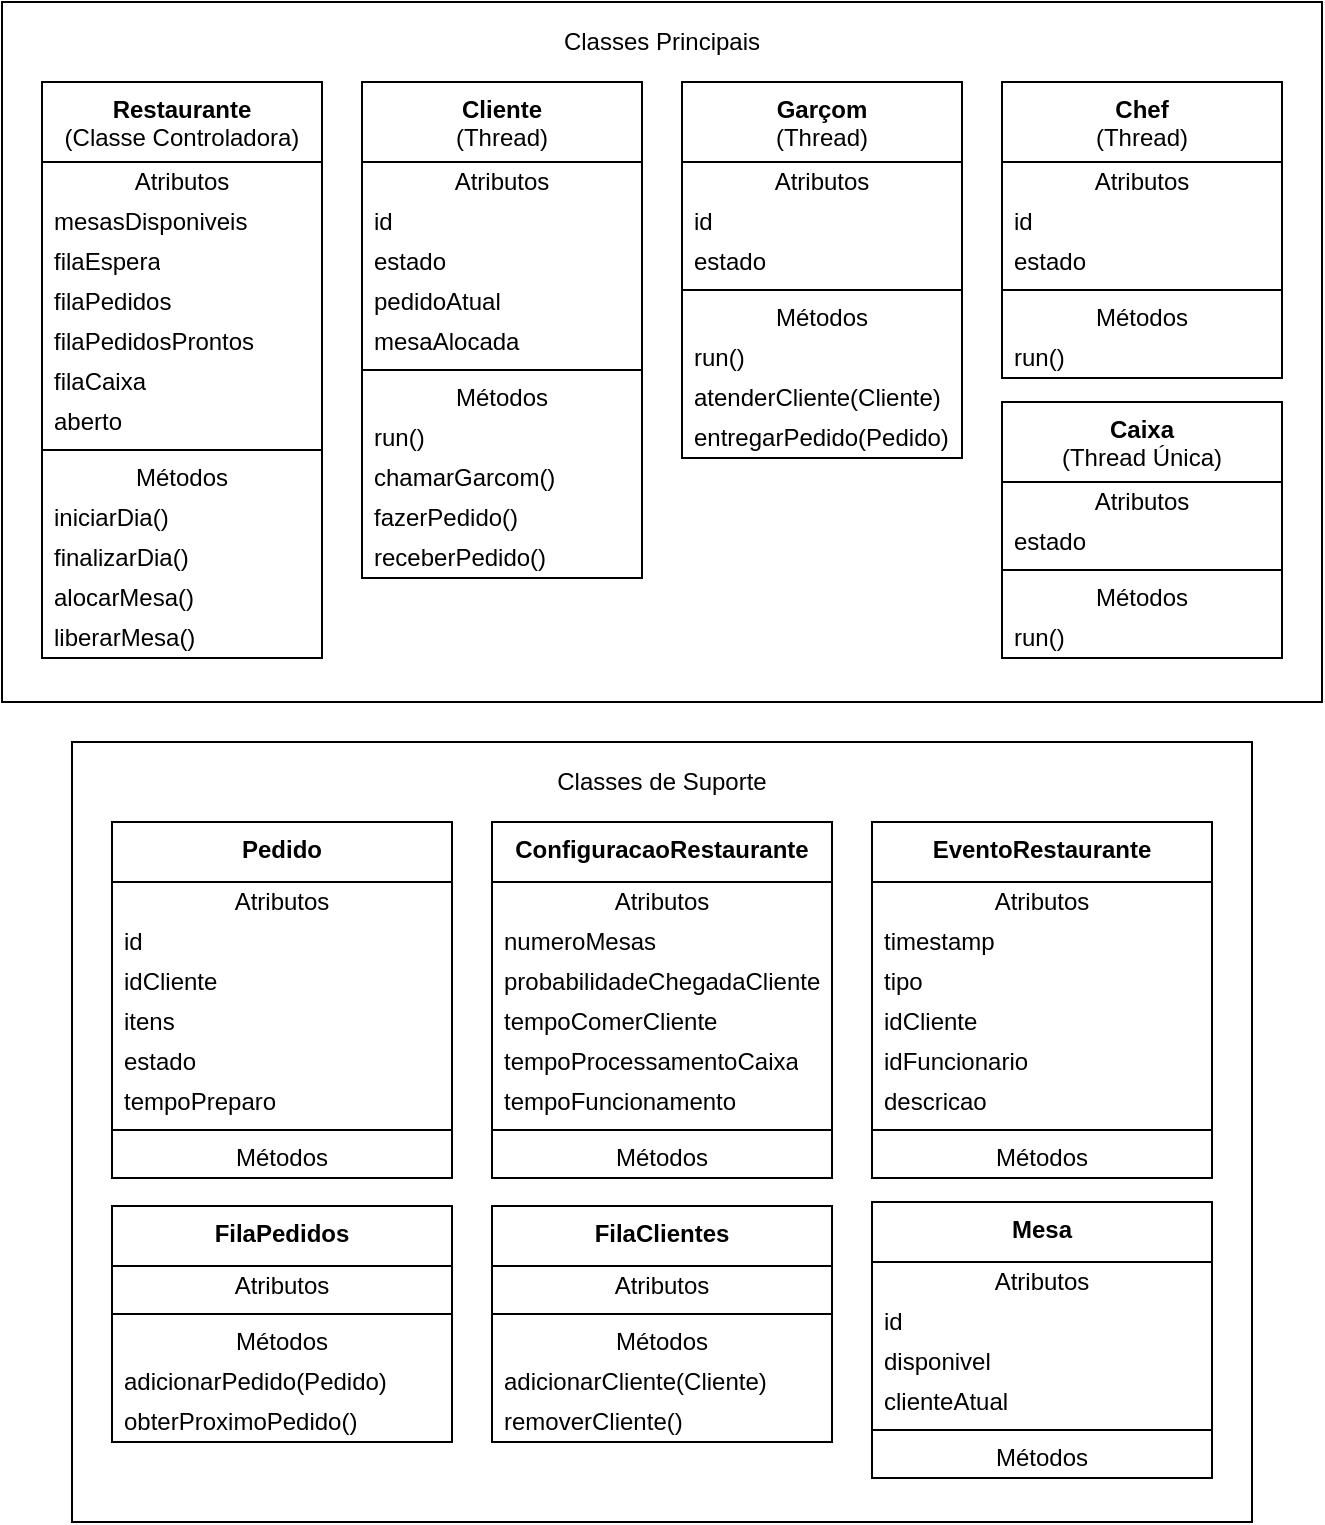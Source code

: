 <mxfile>
    <diagram id="iq6wSfX1vZ1Lp_2pqSdi" name="Classes">
        <mxGraphModel dx="2605" dy="1187" grid="1" gridSize="10" guides="1" tooltips="1" connect="1" arrows="1" fold="1" page="1" pageScale="1" pageWidth="1100" pageHeight="850" math="0" shadow="0">
            <root>
                <mxCell id="0"/>
                <mxCell id="1" parent="0"/>
                <mxCell id="157" value="Classes de Suporte" style="rounded=0;whiteSpace=wrap;html=1;fillColor=none;movable=1;resizable=1;rotatable=1;deletable=1;editable=1;locked=0;connectable=1;verticalAlign=top;spacing=8;" parent="1" vertex="1">
                    <mxGeometry x="75" y="410" width="590" height="390" as="geometry"/>
                </mxCell>
                <mxCell id="81" value="Classes Principais" style="rounded=0;whiteSpace=wrap;html=1;fillColor=none;movable=1;resizable=1;rotatable=1;deletable=1;editable=1;locked=0;connectable=1;verticalAlign=top;spacing=8;" parent="1" vertex="1">
                    <mxGeometry x="40" y="40" width="660" height="350" as="geometry"/>
                </mxCell>
                <mxCell id="15" value="&lt;b&gt;Restaurante&lt;/b&gt;&lt;br&gt;(Classe Controladora)" style="swimlane;fontStyle=0;align=center;verticalAlign=top;childLayout=stackLayout;horizontal=1;startSize=40;horizontalStack=0;resizeParent=1;resizeParentMax=0;resizeLast=0;collapsible=0;marginBottom=0;html=1;whiteSpace=wrap;" parent="1" vertex="1">
                    <mxGeometry x="60" y="80" width="140" height="288" as="geometry"/>
                </mxCell>
                <mxCell id="23" style="text;html=1;strokeColor=none;fillColor=none;align=center;verticalAlign=middle;spacingLeft=4;spacingRight=4;overflow=hidden;rotatable=0;points=[[0,0.5],[1,0.5]];portConstraint=eastwest;whiteSpace=wrap;" parent="15" vertex="1">
                    <mxGeometry y="40" width="140" as="geometry"/>
                </mxCell>
                <mxCell id="16" value="Atributos" style="text;html=1;strokeColor=none;fillColor=none;align=center;verticalAlign=middle;spacingLeft=4;spacingRight=4;overflow=hidden;rotatable=0;points=[[0,0.5],[1,0.5]];portConstraint=eastwest;whiteSpace=wrap;" parent="15" vertex="1">
                    <mxGeometry y="40" width="140" height="20" as="geometry"/>
                </mxCell>
                <mxCell id="17" value="mesasDisponiveis" style="text;html=1;strokeColor=none;fillColor=none;align=left;verticalAlign=middle;spacingLeft=4;spacingRight=4;overflow=hidden;rotatable=0;points=[[0,0.5],[1,0.5]];portConstraint=eastwest;whiteSpace=wrap;" parent="15" vertex="1">
                    <mxGeometry y="60" width="140" height="20" as="geometry"/>
                </mxCell>
                <mxCell id="25" value="filaEspera" style="text;html=1;strokeColor=none;fillColor=none;align=left;verticalAlign=middle;spacingLeft=4;spacingRight=4;overflow=hidden;rotatable=0;points=[[0,0.5],[1,0.5]];portConstraint=eastwest;whiteSpace=wrap;" parent="15" vertex="1">
                    <mxGeometry y="80" width="140" height="20" as="geometry"/>
                </mxCell>
                <mxCell id="29" value="filaPedidos" style="text;html=1;strokeColor=none;fillColor=none;align=left;verticalAlign=middle;spacingLeft=4;spacingRight=4;overflow=hidden;rotatable=0;points=[[0,0.5],[1,0.5]];portConstraint=eastwest;whiteSpace=wrap;" parent="15" vertex="1">
                    <mxGeometry y="100" width="140" height="20" as="geometry"/>
                </mxCell>
                <mxCell id="28" value="filaPedidosProntos" style="text;html=1;strokeColor=none;fillColor=none;align=left;verticalAlign=middle;spacingLeft=4;spacingRight=4;overflow=hidden;rotatable=0;points=[[0,0.5],[1,0.5]];portConstraint=eastwest;whiteSpace=wrap;" parent="15" vertex="1">
                    <mxGeometry y="120" width="140" height="20" as="geometry"/>
                </mxCell>
                <mxCell id="27" value="filaCaixa" style="text;html=1;strokeColor=none;fillColor=none;align=left;verticalAlign=middle;spacingLeft=4;spacingRight=4;overflow=hidden;rotatable=0;points=[[0,0.5],[1,0.5]];portConstraint=eastwest;whiteSpace=wrap;" parent="15" vertex="1">
                    <mxGeometry y="140" width="140" height="20" as="geometry"/>
                </mxCell>
                <mxCell id="26" value="aberto" style="text;html=1;strokeColor=none;fillColor=none;align=left;verticalAlign=middle;spacingLeft=4;spacingRight=4;overflow=hidden;rotatable=0;points=[[0,0.5],[1,0.5]];portConstraint=eastwest;whiteSpace=wrap;" parent="15" vertex="1">
                    <mxGeometry y="160" width="140" height="20" as="geometry"/>
                </mxCell>
                <mxCell id="20" value="" style="line;strokeWidth=1;fillColor=none;align=left;verticalAlign=middle;spacingTop=-1;spacingLeft=3;spacingRight=3;rotatable=0;labelPosition=right;points=[];portConstraint=eastwest;" parent="15" vertex="1">
                    <mxGeometry y="180" width="140" height="8" as="geometry"/>
                </mxCell>
                <mxCell id="21" value="Métodos" style="text;html=1;strokeColor=none;fillColor=none;align=center;verticalAlign=middle;spacingLeft=4;spacingRight=4;overflow=hidden;rotatable=0;points=[[0,0.5],[1,0.5]];portConstraint=eastwest;whiteSpace=wrap;" parent="15" vertex="1">
                    <mxGeometry y="188" width="140" height="20" as="geometry"/>
                </mxCell>
                <mxCell id="22" value="iniciarDia()" style="text;html=1;strokeColor=none;fillColor=none;align=left;verticalAlign=middle;spacingLeft=4;spacingRight=4;overflow=hidden;rotatable=0;points=[[0,0.5],[1,0.5]];portConstraint=eastwest;whiteSpace=wrap;" parent="15" vertex="1">
                    <mxGeometry y="208" width="140" height="20" as="geometry"/>
                </mxCell>
                <mxCell id="24" value="finalizarDia()" style="text;html=1;strokeColor=none;fillColor=none;align=left;verticalAlign=middle;spacingLeft=4;spacingRight=4;overflow=hidden;rotatable=0;points=[[0,0.5],[1,0.5]];portConstraint=eastwest;whiteSpace=wrap;" parent="15" vertex="1">
                    <mxGeometry y="228" width="140" height="20" as="geometry"/>
                </mxCell>
                <mxCell id="31" value="alocarMesa()" style="text;html=1;strokeColor=none;fillColor=none;align=left;verticalAlign=middle;spacingLeft=4;spacingRight=4;overflow=hidden;rotatable=0;points=[[0,0.5],[1,0.5]];portConstraint=eastwest;whiteSpace=wrap;" parent="15" vertex="1">
                    <mxGeometry y="248" width="140" height="20" as="geometry"/>
                </mxCell>
                <mxCell id="30" value="liberarMesa()" style="text;html=1;strokeColor=none;fillColor=none;align=left;verticalAlign=middle;spacingLeft=4;spacingRight=4;overflow=hidden;rotatable=0;points=[[0,0.5],[1,0.5]];portConstraint=eastwest;whiteSpace=wrap;" parent="15" vertex="1">
                    <mxGeometry y="268" width="140" height="20" as="geometry"/>
                </mxCell>
                <mxCell id="32" value="&lt;b&gt;Cliente&lt;/b&gt;&lt;br&gt;(Thread)" style="swimlane;fontStyle=0;align=center;verticalAlign=top;childLayout=stackLayout;horizontal=1;startSize=40;horizontalStack=0;resizeParent=1;resizeParentMax=0;resizeLast=0;collapsible=0;marginBottom=0;html=1;whiteSpace=wrap;" parent="1" vertex="1">
                    <mxGeometry x="220" y="80" width="140" height="248" as="geometry"/>
                </mxCell>
                <mxCell id="33" style="text;html=1;strokeColor=none;fillColor=none;align=center;verticalAlign=middle;spacingLeft=4;spacingRight=4;overflow=hidden;rotatable=0;points=[[0,0.5],[1,0.5]];portConstraint=eastwest;whiteSpace=wrap;" parent="32" vertex="1">
                    <mxGeometry y="40" width="140" as="geometry"/>
                </mxCell>
                <mxCell id="34" value="Atributos" style="text;html=1;strokeColor=none;fillColor=none;align=center;verticalAlign=middle;spacingLeft=4;spacingRight=4;overflow=hidden;rotatable=0;points=[[0,0.5],[1,0.5]];portConstraint=eastwest;whiteSpace=wrap;" parent="32" vertex="1">
                    <mxGeometry y="40" width="140" height="20" as="geometry"/>
                </mxCell>
                <mxCell id="35" value="id" style="text;html=1;strokeColor=none;fillColor=none;align=left;verticalAlign=middle;spacingLeft=4;spacingRight=4;overflow=hidden;rotatable=0;points=[[0,0.5],[1,0.5]];portConstraint=eastwest;whiteSpace=wrap;" parent="32" vertex="1">
                    <mxGeometry y="60" width="140" height="20" as="geometry"/>
                </mxCell>
                <mxCell id="36" value="estado" style="text;html=1;strokeColor=none;fillColor=none;align=left;verticalAlign=middle;spacingLeft=4;spacingRight=4;overflow=hidden;rotatable=0;points=[[0,0.5],[1,0.5]];portConstraint=eastwest;whiteSpace=wrap;" parent="32" vertex="1">
                    <mxGeometry y="80" width="140" height="20" as="geometry"/>
                </mxCell>
                <mxCell id="37" value="pedidoAtual" style="text;html=1;strokeColor=none;fillColor=none;align=left;verticalAlign=middle;spacingLeft=4;spacingRight=4;overflow=hidden;rotatable=0;points=[[0,0.5],[1,0.5]];portConstraint=eastwest;whiteSpace=wrap;" parent="32" vertex="1">
                    <mxGeometry y="100" width="140" height="20" as="geometry"/>
                </mxCell>
                <mxCell id="38" value="mesaAlocada" style="text;html=1;strokeColor=none;fillColor=none;align=left;verticalAlign=middle;spacingLeft=4;spacingRight=4;overflow=hidden;rotatable=0;points=[[0,0.5],[1,0.5]];portConstraint=eastwest;whiteSpace=wrap;" parent="32" vertex="1">
                    <mxGeometry y="120" width="140" height="20" as="geometry"/>
                </mxCell>
                <mxCell id="41" value="" style="line;strokeWidth=1;fillColor=none;align=left;verticalAlign=middle;spacingTop=-1;spacingLeft=3;spacingRight=3;rotatable=0;labelPosition=right;points=[];portConstraint=eastwest;" parent="32" vertex="1">
                    <mxGeometry y="140" width="140" height="8" as="geometry"/>
                </mxCell>
                <mxCell id="42" value="Métodos" style="text;html=1;strokeColor=none;fillColor=none;align=center;verticalAlign=middle;spacingLeft=4;spacingRight=4;overflow=hidden;rotatable=0;points=[[0,0.5],[1,0.5]];portConstraint=eastwest;whiteSpace=wrap;" parent="32" vertex="1">
                    <mxGeometry y="148" width="140" height="20" as="geometry"/>
                </mxCell>
                <mxCell id="43" value="run()" style="text;html=1;strokeColor=none;fillColor=none;align=left;verticalAlign=middle;spacingLeft=4;spacingRight=4;overflow=hidden;rotatable=0;points=[[0,0.5],[1,0.5]];portConstraint=eastwest;whiteSpace=wrap;" parent="32" vertex="1">
                    <mxGeometry y="168" width="140" height="20" as="geometry"/>
                </mxCell>
                <mxCell id="44" value="chamarGarcom()" style="text;html=1;strokeColor=none;fillColor=none;align=left;verticalAlign=middle;spacingLeft=4;spacingRight=4;overflow=hidden;rotatable=0;points=[[0,0.5],[1,0.5]];portConstraint=eastwest;whiteSpace=wrap;" parent="32" vertex="1">
                    <mxGeometry y="188" width="140" height="20" as="geometry"/>
                </mxCell>
                <mxCell id="45" value="fazerPedido()" style="text;html=1;strokeColor=none;fillColor=none;align=left;verticalAlign=middle;spacingLeft=4;spacingRight=4;overflow=hidden;rotatable=0;points=[[0,0.5],[1,0.5]];portConstraint=eastwest;whiteSpace=wrap;" parent="32" vertex="1">
                    <mxGeometry y="208" width="140" height="20" as="geometry"/>
                </mxCell>
                <mxCell id="46" value="receberPedido()" style="text;html=1;strokeColor=none;fillColor=none;align=left;verticalAlign=middle;spacingLeft=4;spacingRight=4;overflow=hidden;rotatable=0;points=[[0,0.5],[1,0.5]];portConstraint=eastwest;whiteSpace=wrap;" parent="32" vertex="1">
                    <mxGeometry y="228" width="140" height="20" as="geometry"/>
                </mxCell>
                <mxCell id="48" value="&lt;b&gt;Garçom&lt;/b&gt;&lt;br&gt;(Thread)" style="swimlane;fontStyle=0;align=center;verticalAlign=top;childLayout=stackLayout;horizontal=1;startSize=40;horizontalStack=0;resizeParent=1;resizeParentMax=0;resizeLast=0;collapsible=0;marginBottom=0;html=1;whiteSpace=wrap;" parent="1" vertex="1">
                    <mxGeometry x="380" y="80" width="140" height="188" as="geometry"/>
                </mxCell>
                <mxCell id="49" style="text;html=1;strokeColor=none;fillColor=none;align=center;verticalAlign=middle;spacingLeft=4;spacingRight=4;overflow=hidden;rotatable=0;points=[[0,0.5],[1,0.5]];portConstraint=eastwest;whiteSpace=wrap;" parent="48" vertex="1">
                    <mxGeometry y="40" width="140" as="geometry"/>
                </mxCell>
                <mxCell id="50" value="Atributos" style="text;html=1;strokeColor=none;fillColor=none;align=center;verticalAlign=middle;spacingLeft=4;spacingRight=4;overflow=hidden;rotatable=0;points=[[0,0.5],[1,0.5]];portConstraint=eastwest;whiteSpace=wrap;" parent="48" vertex="1">
                    <mxGeometry y="40" width="140" height="20" as="geometry"/>
                </mxCell>
                <mxCell id="51" value="id" style="text;html=1;strokeColor=none;fillColor=none;align=left;verticalAlign=middle;spacingLeft=4;spacingRight=4;overflow=hidden;rotatable=0;points=[[0,0.5],[1,0.5]];portConstraint=eastwest;whiteSpace=wrap;" parent="48" vertex="1">
                    <mxGeometry y="60" width="140" height="20" as="geometry"/>
                </mxCell>
                <mxCell id="52" value="estado" style="text;html=1;strokeColor=none;fillColor=none;align=left;verticalAlign=middle;spacingLeft=4;spacingRight=4;overflow=hidden;rotatable=0;points=[[0,0.5],[1,0.5]];portConstraint=eastwest;whiteSpace=wrap;" parent="48" vertex="1">
                    <mxGeometry y="80" width="140" height="20" as="geometry"/>
                </mxCell>
                <mxCell id="55" value="" style="line;strokeWidth=1;fillColor=none;align=left;verticalAlign=middle;spacingTop=-1;spacingLeft=3;spacingRight=3;rotatable=0;labelPosition=right;points=[];portConstraint=eastwest;" parent="48" vertex="1">
                    <mxGeometry y="100" width="140" height="8" as="geometry"/>
                </mxCell>
                <mxCell id="56" value="Métodos" style="text;html=1;strokeColor=none;fillColor=none;align=center;verticalAlign=middle;spacingLeft=4;spacingRight=4;overflow=hidden;rotatable=0;points=[[0,0.5],[1,0.5]];portConstraint=eastwest;whiteSpace=wrap;" parent="48" vertex="1">
                    <mxGeometry y="108" width="140" height="20" as="geometry"/>
                </mxCell>
                <mxCell id="57" value="run()" style="text;html=1;strokeColor=none;fillColor=none;align=left;verticalAlign=middle;spacingLeft=4;spacingRight=4;overflow=hidden;rotatable=0;points=[[0,0.5],[1,0.5]];portConstraint=eastwest;whiteSpace=wrap;" parent="48" vertex="1">
                    <mxGeometry y="128" width="140" height="20" as="geometry"/>
                </mxCell>
                <mxCell id="58" value="atenderCliente(Cliente)" style="text;html=1;strokeColor=none;fillColor=none;align=left;verticalAlign=middle;spacingLeft=4;spacingRight=4;overflow=hidden;rotatable=0;points=[[0,0.5],[1,0.5]];portConstraint=eastwest;whiteSpace=wrap;" parent="48" vertex="1">
                    <mxGeometry y="148" width="140" height="20" as="geometry"/>
                </mxCell>
                <mxCell id="59" value="entregarPedido(Pedido)" style="text;html=1;strokeColor=none;fillColor=none;align=left;verticalAlign=middle;spacingLeft=4;spacingRight=4;overflow=hidden;rotatable=0;points=[[0,0.5],[1,0.5]];portConstraint=eastwest;whiteSpace=wrap;" parent="48" vertex="1">
                    <mxGeometry y="168" width="140" height="20" as="geometry"/>
                </mxCell>
                <mxCell id="61" value="&lt;b&gt;Chef&lt;/b&gt;&lt;br&gt;(Thread)" style="swimlane;fontStyle=0;align=center;verticalAlign=top;childLayout=stackLayout;horizontal=1;startSize=40;horizontalStack=0;resizeParent=1;resizeParentMax=0;resizeLast=0;collapsible=0;marginBottom=0;html=1;whiteSpace=wrap;" parent="1" vertex="1">
                    <mxGeometry x="540" y="80" width="140" height="148" as="geometry"/>
                </mxCell>
                <mxCell id="62" style="text;html=1;strokeColor=none;fillColor=none;align=center;verticalAlign=middle;spacingLeft=4;spacingRight=4;overflow=hidden;rotatable=0;points=[[0,0.5],[1,0.5]];portConstraint=eastwest;whiteSpace=wrap;" parent="61" vertex="1">
                    <mxGeometry y="40" width="140" as="geometry"/>
                </mxCell>
                <mxCell id="63" value="Atributos" style="text;html=1;strokeColor=none;fillColor=none;align=center;verticalAlign=middle;spacingLeft=4;spacingRight=4;overflow=hidden;rotatable=0;points=[[0,0.5],[1,0.5]];portConstraint=eastwest;whiteSpace=wrap;" parent="61" vertex="1">
                    <mxGeometry y="40" width="140" height="20" as="geometry"/>
                </mxCell>
                <mxCell id="64" value="id" style="text;html=1;strokeColor=none;fillColor=none;align=left;verticalAlign=middle;spacingLeft=4;spacingRight=4;overflow=hidden;rotatable=0;points=[[0,0.5],[1,0.5]];portConstraint=eastwest;whiteSpace=wrap;" parent="61" vertex="1">
                    <mxGeometry y="60" width="140" height="20" as="geometry"/>
                </mxCell>
                <mxCell id="65" value="estado" style="text;html=1;strokeColor=none;fillColor=none;align=left;verticalAlign=middle;spacingLeft=4;spacingRight=4;overflow=hidden;rotatable=0;points=[[0,0.5],[1,0.5]];portConstraint=eastwest;whiteSpace=wrap;" parent="61" vertex="1">
                    <mxGeometry y="80" width="140" height="20" as="geometry"/>
                </mxCell>
                <mxCell id="66" value="" style="line;strokeWidth=1;fillColor=none;align=left;verticalAlign=middle;spacingTop=-1;spacingLeft=3;spacingRight=3;rotatable=0;labelPosition=right;points=[];portConstraint=eastwest;" parent="61" vertex="1">
                    <mxGeometry y="100" width="140" height="8" as="geometry"/>
                </mxCell>
                <mxCell id="67" value="Métodos" style="text;html=1;strokeColor=none;fillColor=none;align=center;verticalAlign=middle;spacingLeft=4;spacingRight=4;overflow=hidden;rotatable=0;points=[[0,0.5],[1,0.5]];portConstraint=eastwest;whiteSpace=wrap;" parent="61" vertex="1">
                    <mxGeometry y="108" width="140" height="20" as="geometry"/>
                </mxCell>
                <mxCell id="68" value="run()" style="text;html=1;strokeColor=none;fillColor=none;align=left;verticalAlign=middle;spacingLeft=4;spacingRight=4;overflow=hidden;rotatable=0;points=[[0,0.5],[1,0.5]];portConstraint=eastwest;whiteSpace=wrap;" parent="61" vertex="1">
                    <mxGeometry y="128" width="140" height="20" as="geometry"/>
                </mxCell>
                <mxCell id="71" value="&lt;b&gt;Caixa&lt;/b&gt;&lt;br&gt;(Thread Única)" style="swimlane;fontStyle=0;align=center;verticalAlign=top;childLayout=stackLayout;horizontal=1;startSize=40;horizontalStack=0;resizeParent=1;resizeParentMax=0;resizeLast=0;collapsible=0;marginBottom=0;html=1;whiteSpace=wrap;" parent="1" vertex="1">
                    <mxGeometry x="540" y="240" width="140" height="128" as="geometry"/>
                </mxCell>
                <mxCell id="72" style="text;html=1;strokeColor=none;fillColor=none;align=center;verticalAlign=middle;spacingLeft=4;spacingRight=4;overflow=hidden;rotatable=0;points=[[0,0.5],[1,0.5]];portConstraint=eastwest;whiteSpace=wrap;" parent="71" vertex="1">
                    <mxGeometry y="40" width="140" as="geometry"/>
                </mxCell>
                <mxCell id="73" value="Atributos" style="text;html=1;strokeColor=none;fillColor=none;align=center;verticalAlign=middle;spacingLeft=4;spacingRight=4;overflow=hidden;rotatable=0;points=[[0,0.5],[1,0.5]];portConstraint=eastwest;whiteSpace=wrap;" parent="71" vertex="1">
                    <mxGeometry y="40" width="140" height="20" as="geometry"/>
                </mxCell>
                <mxCell id="75" value="estado" style="text;html=1;strokeColor=none;fillColor=none;align=left;verticalAlign=middle;spacingLeft=4;spacingRight=4;overflow=hidden;rotatable=0;points=[[0,0.5],[1,0.5]];portConstraint=eastwest;whiteSpace=wrap;" parent="71" vertex="1">
                    <mxGeometry y="60" width="140" height="20" as="geometry"/>
                </mxCell>
                <mxCell id="76" value="" style="line;strokeWidth=1;fillColor=none;align=left;verticalAlign=middle;spacingTop=-1;spacingLeft=3;spacingRight=3;rotatable=0;labelPosition=right;points=[];portConstraint=eastwest;" parent="71" vertex="1">
                    <mxGeometry y="80" width="140" height="8" as="geometry"/>
                </mxCell>
                <mxCell id="77" value="Métodos" style="text;html=1;strokeColor=none;fillColor=none;align=center;verticalAlign=middle;spacingLeft=4;spacingRight=4;overflow=hidden;rotatable=0;points=[[0,0.5],[1,0.5]];portConstraint=eastwest;whiteSpace=wrap;" parent="71" vertex="1">
                    <mxGeometry y="88" width="140" height="20" as="geometry"/>
                </mxCell>
                <mxCell id="78" value="run()" style="text;html=1;strokeColor=none;fillColor=none;align=left;verticalAlign=middle;spacingLeft=4;spacingRight=4;overflow=hidden;rotatable=0;points=[[0,0.5],[1,0.5]];portConstraint=eastwest;whiteSpace=wrap;" parent="71" vertex="1">
                    <mxGeometry y="108" width="140" height="20" as="geometry"/>
                </mxCell>
                <mxCell id="83" value="&lt;b&gt;Pedido&lt;/b&gt;" style="swimlane;fontStyle=0;align=center;verticalAlign=top;childLayout=stackLayout;horizontal=1;startSize=30;horizontalStack=0;resizeParent=1;resizeParentMax=0;resizeLast=0;collapsible=0;marginBottom=0;html=1;whiteSpace=wrap;" parent="1" vertex="1">
                    <mxGeometry x="95" y="450" width="170" height="178" as="geometry"/>
                </mxCell>
                <mxCell id="84" style="text;html=1;strokeColor=none;fillColor=none;align=center;verticalAlign=middle;spacingLeft=4;spacingRight=4;overflow=hidden;rotatable=0;points=[[0,0.5],[1,0.5]];portConstraint=eastwest;whiteSpace=wrap;" parent="83" vertex="1">
                    <mxGeometry y="30" width="170" as="geometry"/>
                </mxCell>
                <mxCell id="85" value="Atributos" style="text;html=1;strokeColor=none;fillColor=none;align=center;verticalAlign=middle;spacingLeft=4;spacingRight=4;overflow=hidden;rotatable=0;points=[[0,0.5],[1,0.5]];portConstraint=eastwest;whiteSpace=wrap;" parent="83" vertex="1">
                    <mxGeometry y="30" width="170" height="20" as="geometry"/>
                </mxCell>
                <mxCell id="86" value="id" style="text;html=1;strokeColor=none;fillColor=none;align=left;verticalAlign=middle;spacingLeft=4;spacingRight=4;overflow=hidden;rotatable=0;points=[[0,0.5],[1,0.5]];portConstraint=eastwest;whiteSpace=wrap;" parent="83" vertex="1">
                    <mxGeometry y="50" width="170" height="20" as="geometry"/>
                </mxCell>
                <mxCell id="94" value="idCliente" style="text;html=1;strokeColor=none;fillColor=none;align=left;verticalAlign=middle;spacingLeft=4;spacingRight=4;overflow=hidden;rotatable=0;points=[[0,0.5],[1,0.5]];portConstraint=eastwest;whiteSpace=wrap;" parent="83" vertex="1">
                    <mxGeometry y="70" width="170" height="20" as="geometry"/>
                </mxCell>
                <mxCell id="93" value="itens" style="text;html=1;strokeColor=none;fillColor=none;align=left;verticalAlign=middle;spacingLeft=4;spacingRight=4;overflow=hidden;rotatable=0;points=[[0,0.5],[1,0.5]];portConstraint=eastwest;whiteSpace=wrap;" parent="83" vertex="1">
                    <mxGeometry y="90" width="170" height="20" as="geometry"/>
                </mxCell>
                <mxCell id="92" value="estado" style="text;html=1;strokeColor=none;fillColor=none;align=left;verticalAlign=middle;spacingLeft=4;spacingRight=4;overflow=hidden;rotatable=0;points=[[0,0.5],[1,0.5]];portConstraint=eastwest;whiteSpace=wrap;" parent="83" vertex="1">
                    <mxGeometry y="110" width="170" height="20" as="geometry"/>
                </mxCell>
                <mxCell id="105" value="tempoPreparo" style="text;html=1;strokeColor=none;fillColor=none;align=left;verticalAlign=middle;spacingLeft=4;spacingRight=4;overflow=hidden;rotatable=0;points=[[0,0.5],[1,0.5]];portConstraint=eastwest;whiteSpace=wrap;" parent="83" vertex="1">
                    <mxGeometry y="130" width="170" height="20" as="geometry"/>
                </mxCell>
                <mxCell id="87" value="" style="line;strokeWidth=1;fillColor=none;align=left;verticalAlign=middle;spacingTop=-1;spacingLeft=3;spacingRight=3;rotatable=0;labelPosition=right;points=[];portConstraint=eastwest;" parent="83" vertex="1">
                    <mxGeometry y="150" width="170" height="8" as="geometry"/>
                </mxCell>
                <mxCell id="88" value="Métodos" style="text;html=1;strokeColor=none;fillColor=none;align=center;verticalAlign=middle;spacingLeft=4;spacingRight=4;overflow=hidden;rotatable=0;points=[[0,0.5],[1,0.5]];portConstraint=eastwest;whiteSpace=wrap;" parent="83" vertex="1">
                    <mxGeometry y="158" width="170" height="20" as="geometry"/>
                </mxCell>
                <mxCell id="95" value="&lt;b&gt;Mesa&lt;/b&gt;" style="swimlane;fontStyle=0;align=center;verticalAlign=top;childLayout=stackLayout;horizontal=1;startSize=30;horizontalStack=0;resizeParent=1;resizeParentMax=0;resizeLast=0;collapsible=0;marginBottom=0;html=1;whiteSpace=wrap;" parent="1" vertex="1">
                    <mxGeometry x="475" y="640" width="170" height="138" as="geometry"/>
                </mxCell>
                <mxCell id="96" style="text;html=1;strokeColor=none;fillColor=none;align=center;verticalAlign=middle;spacingLeft=4;spacingRight=4;overflow=hidden;rotatable=0;points=[[0,0.5],[1,0.5]];portConstraint=eastwest;whiteSpace=wrap;" parent="95" vertex="1">
                    <mxGeometry y="30" width="170" as="geometry"/>
                </mxCell>
                <mxCell id="97" value="Atributos" style="text;html=1;strokeColor=none;fillColor=none;align=center;verticalAlign=middle;spacingLeft=4;spacingRight=4;overflow=hidden;rotatable=0;points=[[0,0.5],[1,0.5]];portConstraint=eastwest;whiteSpace=wrap;" parent="95" vertex="1">
                    <mxGeometry y="30" width="170" height="20" as="geometry"/>
                </mxCell>
                <mxCell id="98" value="id" style="text;html=1;strokeColor=none;fillColor=none;align=left;verticalAlign=middle;spacingLeft=4;spacingRight=4;overflow=hidden;rotatable=0;points=[[0,0.5],[1,0.5]];portConstraint=eastwest;whiteSpace=wrap;" parent="95" vertex="1">
                    <mxGeometry y="50" width="170" height="20" as="geometry"/>
                </mxCell>
                <mxCell id="99" value="disponivel" style="text;html=1;strokeColor=none;fillColor=none;align=left;verticalAlign=middle;spacingLeft=4;spacingRight=4;overflow=hidden;rotatable=0;points=[[0,0.5],[1,0.5]];portConstraint=eastwest;whiteSpace=wrap;" parent="95" vertex="1">
                    <mxGeometry y="70" width="170" height="20" as="geometry"/>
                </mxCell>
                <mxCell id="100" value="clienteAtual" style="text;html=1;strokeColor=none;fillColor=none;align=left;verticalAlign=middle;spacingLeft=4;spacingRight=4;overflow=hidden;rotatable=0;points=[[0,0.5],[1,0.5]];portConstraint=eastwest;whiteSpace=wrap;" parent="95" vertex="1">
                    <mxGeometry y="90" width="170" height="20" as="geometry"/>
                </mxCell>
                <mxCell id="102" value="" style="line;strokeWidth=1;fillColor=none;align=left;verticalAlign=middle;spacingTop=-1;spacingLeft=3;spacingRight=3;rotatable=0;labelPosition=right;points=[];portConstraint=eastwest;" parent="95" vertex="1">
                    <mxGeometry y="110" width="170" height="8" as="geometry"/>
                </mxCell>
                <mxCell id="103" value="Métodos" style="text;html=1;strokeColor=none;fillColor=none;align=center;verticalAlign=middle;spacingLeft=4;spacingRight=4;overflow=hidden;rotatable=0;points=[[0,0.5],[1,0.5]];portConstraint=eastwest;whiteSpace=wrap;" parent="95" vertex="1">
                    <mxGeometry y="118" width="170" height="20" as="geometry"/>
                </mxCell>
                <mxCell id="106" value="&lt;b&gt;Configuracao&lt;/b&gt;&lt;b style=&quot;background-color: transparent;&quot;&gt;Restaurante&lt;/b&gt;" style="swimlane;fontStyle=0;align=center;verticalAlign=top;childLayout=stackLayout;horizontal=1;startSize=30;horizontalStack=0;resizeParent=1;resizeParentMax=0;resizeLast=0;collapsible=0;marginBottom=0;html=1;whiteSpace=wrap;" parent="1" vertex="1">
                    <mxGeometry x="285" y="450" width="170" height="178" as="geometry"/>
                </mxCell>
                <mxCell id="107" style="text;html=1;strokeColor=none;fillColor=none;align=center;verticalAlign=middle;spacingLeft=4;spacingRight=4;overflow=hidden;rotatable=0;points=[[0,0.5],[1,0.5]];portConstraint=eastwest;whiteSpace=wrap;" parent="106" vertex="1">
                    <mxGeometry y="30" width="170" as="geometry"/>
                </mxCell>
                <mxCell id="108" value="Atributos" style="text;html=1;strokeColor=none;fillColor=none;align=center;verticalAlign=middle;spacingLeft=4;spacingRight=4;overflow=hidden;rotatable=0;points=[[0,0.5],[1,0.5]];portConstraint=eastwest;whiteSpace=wrap;" parent="106" vertex="1">
                    <mxGeometry y="30" width="170" height="20" as="geometry"/>
                </mxCell>
                <mxCell id="109" value="numeroMesas" style="text;html=1;strokeColor=none;fillColor=none;align=left;verticalAlign=middle;spacingLeft=4;spacingRight=4;overflow=hidden;rotatable=0;points=[[0,0.5],[1,0.5]];portConstraint=eastwest;whiteSpace=wrap;" parent="106" vertex="1">
                    <mxGeometry y="50" width="170" height="20" as="geometry"/>
                </mxCell>
                <mxCell id="110" value="probabilidadeChegadaCliente" style="text;html=1;strokeColor=none;fillColor=none;align=left;verticalAlign=middle;spacingLeft=4;spacingRight=4;overflow=hidden;rotatable=0;points=[[0,0.5],[1,0.5]];portConstraint=eastwest;whiteSpace=wrap;" parent="106" vertex="1">
                    <mxGeometry y="70" width="170" height="20" as="geometry"/>
                </mxCell>
                <mxCell id="111" value="tempoComerCliente" style="text;html=1;strokeColor=none;fillColor=none;align=left;verticalAlign=middle;spacingLeft=4;spacingRight=4;overflow=hidden;rotatable=0;points=[[0,0.5],[1,0.5]];portConstraint=eastwest;whiteSpace=wrap;" parent="106" vertex="1">
                    <mxGeometry y="90" width="170" height="20" as="geometry"/>
                </mxCell>
                <mxCell id="116" value="tempoProcessamentoCaixa" style="text;html=1;strokeColor=none;fillColor=none;align=left;verticalAlign=middle;spacingLeft=4;spacingRight=4;overflow=hidden;rotatable=0;points=[[0,0.5],[1,0.5]];portConstraint=eastwest;whiteSpace=wrap;" parent="106" vertex="1">
                    <mxGeometry y="110" width="170" height="20" as="geometry"/>
                </mxCell>
                <mxCell id="115" value="tempoFuncionamento" style="text;html=1;strokeColor=none;fillColor=none;align=left;verticalAlign=middle;spacingLeft=4;spacingRight=4;overflow=hidden;rotatable=0;points=[[0,0.5],[1,0.5]];portConstraint=eastwest;whiteSpace=wrap;" parent="106" vertex="1">
                    <mxGeometry y="130" width="170" height="20" as="geometry"/>
                </mxCell>
                <mxCell id="112" value="" style="line;strokeWidth=1;fillColor=none;align=left;verticalAlign=middle;spacingTop=-1;spacingLeft=3;spacingRight=3;rotatable=0;labelPosition=right;points=[];portConstraint=eastwest;" parent="106" vertex="1">
                    <mxGeometry y="150" width="170" height="8" as="geometry"/>
                </mxCell>
                <mxCell id="113" value="Métodos" style="text;html=1;strokeColor=none;fillColor=none;align=center;verticalAlign=middle;spacingLeft=4;spacingRight=4;overflow=hidden;rotatable=0;points=[[0,0.5],[1,0.5]];portConstraint=eastwest;whiteSpace=wrap;" parent="106" vertex="1">
                    <mxGeometry y="158" width="170" height="20" as="geometry"/>
                </mxCell>
                <mxCell id="128" value="&lt;b&gt;EventoRestaurante&lt;/b&gt;" style="swimlane;fontStyle=0;align=center;verticalAlign=top;childLayout=stackLayout;horizontal=1;startSize=30;horizontalStack=0;resizeParent=1;resizeParentMax=0;resizeLast=0;collapsible=0;marginBottom=0;html=1;whiteSpace=wrap;" parent="1" vertex="1">
                    <mxGeometry x="475" y="450" width="170" height="178" as="geometry"/>
                </mxCell>
                <mxCell id="129" style="text;html=1;strokeColor=none;fillColor=none;align=center;verticalAlign=middle;spacingLeft=4;spacingRight=4;overflow=hidden;rotatable=0;points=[[0,0.5],[1,0.5]];portConstraint=eastwest;whiteSpace=wrap;" parent="128" vertex="1">
                    <mxGeometry y="30" width="170" as="geometry"/>
                </mxCell>
                <mxCell id="130" value="Atributos" style="text;html=1;strokeColor=none;fillColor=none;align=center;verticalAlign=middle;spacingLeft=4;spacingRight=4;overflow=hidden;rotatable=0;points=[[0,0.5],[1,0.5]];portConstraint=eastwest;whiteSpace=wrap;" parent="128" vertex="1">
                    <mxGeometry y="30" width="170" height="20" as="geometry"/>
                </mxCell>
                <mxCell id="131" value="timestamp" style="text;html=1;strokeColor=none;fillColor=none;align=left;verticalAlign=middle;spacingLeft=4;spacingRight=4;overflow=hidden;rotatable=0;points=[[0,0.5],[1,0.5]];portConstraint=eastwest;whiteSpace=wrap;" parent="128" vertex="1">
                    <mxGeometry y="50" width="170" height="20" as="geometry"/>
                </mxCell>
                <mxCell id="132" value="tipo" style="text;html=1;strokeColor=none;fillColor=none;align=left;verticalAlign=middle;spacingLeft=4;spacingRight=4;overflow=hidden;rotatable=0;points=[[0,0.5],[1,0.5]];portConstraint=eastwest;whiteSpace=wrap;" parent="128" vertex="1">
                    <mxGeometry y="70" width="170" height="20" as="geometry"/>
                </mxCell>
                <mxCell id="133" value="idCliente" style="text;html=1;strokeColor=none;fillColor=none;align=left;verticalAlign=middle;spacingLeft=4;spacingRight=4;overflow=hidden;rotatable=0;points=[[0,0.5],[1,0.5]];portConstraint=eastwest;whiteSpace=wrap;" parent="128" vertex="1">
                    <mxGeometry y="90" width="170" height="20" as="geometry"/>
                </mxCell>
                <mxCell id="137" value="idFuncionario" style="text;html=1;strokeColor=none;fillColor=none;align=left;verticalAlign=middle;spacingLeft=4;spacingRight=4;overflow=hidden;rotatable=0;points=[[0,0.5],[1,0.5]];portConstraint=eastwest;whiteSpace=wrap;" parent="128" vertex="1">
                    <mxGeometry y="110" width="170" height="20" as="geometry"/>
                </mxCell>
                <mxCell id="138" value="descricao" style="text;html=1;strokeColor=none;fillColor=none;align=left;verticalAlign=middle;spacingLeft=4;spacingRight=4;overflow=hidden;rotatable=0;points=[[0,0.5],[1,0.5]];portConstraint=eastwest;whiteSpace=wrap;" parent="128" vertex="1">
                    <mxGeometry y="130" width="170" height="20" as="geometry"/>
                </mxCell>
                <mxCell id="134" value="" style="line;strokeWidth=1;fillColor=none;align=left;verticalAlign=middle;spacingTop=-1;spacingLeft=3;spacingRight=3;rotatable=0;labelPosition=right;points=[];portConstraint=eastwest;" parent="128" vertex="1">
                    <mxGeometry y="150" width="170" height="8" as="geometry"/>
                </mxCell>
                <mxCell id="135" value="Métodos" style="text;html=1;strokeColor=none;fillColor=none;align=center;verticalAlign=middle;spacingLeft=4;spacingRight=4;overflow=hidden;rotatable=0;points=[[0,0.5],[1,0.5]];portConstraint=eastwest;whiteSpace=wrap;" parent="128" vertex="1">
                    <mxGeometry y="158" width="170" height="20" as="geometry"/>
                </mxCell>
                <mxCell id="140" value="&lt;b&gt;FilaPedidos&lt;/b&gt;" style="swimlane;fontStyle=0;align=center;verticalAlign=top;childLayout=stackLayout;horizontal=1;startSize=30;horizontalStack=0;resizeParent=1;resizeParentMax=0;resizeLast=0;collapsible=0;marginBottom=0;html=1;whiteSpace=wrap;" parent="1" vertex="1">
                    <mxGeometry x="95" y="642" width="170" height="118" as="geometry"/>
                </mxCell>
                <mxCell id="141" style="text;html=1;strokeColor=none;fillColor=none;align=center;verticalAlign=middle;spacingLeft=4;spacingRight=4;overflow=hidden;rotatable=0;points=[[0,0.5],[1,0.5]];portConstraint=eastwest;whiteSpace=wrap;" parent="140" vertex="1">
                    <mxGeometry y="30" width="170" as="geometry"/>
                </mxCell>
                <mxCell id="142" value="Atributos" style="text;html=1;strokeColor=none;fillColor=none;align=center;verticalAlign=middle;spacingLeft=4;spacingRight=4;overflow=hidden;rotatable=0;points=[[0,0.5],[1,0.5]];portConstraint=eastwest;whiteSpace=wrap;" parent="140" vertex="1">
                    <mxGeometry y="30" width="170" height="20" as="geometry"/>
                </mxCell>
                <mxCell id="146" value="" style="line;strokeWidth=1;fillColor=none;align=left;verticalAlign=middle;spacingTop=-1;spacingLeft=3;spacingRight=3;rotatable=0;labelPosition=right;points=[];portConstraint=eastwest;" parent="140" vertex="1">
                    <mxGeometry y="50" width="170" height="8" as="geometry"/>
                </mxCell>
                <mxCell id="147" value="Métodos" style="text;html=1;strokeColor=none;fillColor=none;align=center;verticalAlign=middle;spacingLeft=4;spacingRight=4;overflow=hidden;rotatable=0;points=[[0,0.5],[1,0.5]];portConstraint=eastwest;whiteSpace=wrap;" parent="140" vertex="1">
                    <mxGeometry y="58" width="170" height="20" as="geometry"/>
                </mxCell>
                <mxCell id="148" value="adicionarPedido(Pedido)" style="text;html=1;strokeColor=none;fillColor=none;align=left;verticalAlign=middle;spacingLeft=4;spacingRight=4;overflow=hidden;rotatable=0;points=[[0,0.5],[1,0.5]];portConstraint=eastwest;whiteSpace=wrap;" parent="140" vertex="1">
                    <mxGeometry y="78" width="170" height="20" as="geometry"/>
                </mxCell>
                <mxCell id="149" value="obterProximoPedido()" style="text;html=1;strokeColor=none;fillColor=none;align=left;verticalAlign=middle;spacingLeft=4;spacingRight=4;overflow=hidden;rotatable=0;points=[[0,0.5],[1,0.5]];portConstraint=eastwest;whiteSpace=wrap;" parent="140" vertex="1">
                    <mxGeometry y="98" width="170" height="20" as="geometry"/>
                </mxCell>
                <mxCell id="150" value="&lt;b&gt;FilaClientes&lt;/b&gt;" style="swimlane;fontStyle=0;align=center;verticalAlign=top;childLayout=stackLayout;horizontal=1;startSize=30;horizontalStack=0;resizeParent=1;resizeParentMax=0;resizeLast=0;collapsible=0;marginBottom=0;html=1;whiteSpace=wrap;" parent="1" vertex="1">
                    <mxGeometry x="285" y="642" width="170" height="118" as="geometry"/>
                </mxCell>
                <mxCell id="151" style="text;html=1;strokeColor=none;fillColor=none;align=center;verticalAlign=middle;spacingLeft=4;spacingRight=4;overflow=hidden;rotatable=0;points=[[0,0.5],[1,0.5]];portConstraint=eastwest;whiteSpace=wrap;" parent="150" vertex="1">
                    <mxGeometry y="30" width="170" as="geometry"/>
                </mxCell>
                <mxCell id="152" value="Atributos" style="text;html=1;strokeColor=none;fillColor=none;align=center;verticalAlign=middle;spacingLeft=4;spacingRight=4;overflow=hidden;rotatable=0;points=[[0,0.5],[1,0.5]];portConstraint=eastwest;whiteSpace=wrap;" parent="150" vertex="1">
                    <mxGeometry y="30" width="170" height="20" as="geometry"/>
                </mxCell>
                <mxCell id="153" value="" style="line;strokeWidth=1;fillColor=none;align=left;verticalAlign=middle;spacingTop=-1;spacingLeft=3;spacingRight=3;rotatable=0;labelPosition=right;points=[];portConstraint=eastwest;" parent="150" vertex="1">
                    <mxGeometry y="50" width="170" height="8" as="geometry"/>
                </mxCell>
                <mxCell id="154" value="Métodos" style="text;html=1;strokeColor=none;fillColor=none;align=center;verticalAlign=middle;spacingLeft=4;spacingRight=4;overflow=hidden;rotatable=0;points=[[0,0.5],[1,0.5]];portConstraint=eastwest;whiteSpace=wrap;" parent="150" vertex="1">
                    <mxGeometry y="58" width="170" height="20" as="geometry"/>
                </mxCell>
                <mxCell id="155" value="adicionarCliente(Cliente)" style="text;html=1;strokeColor=none;fillColor=none;align=left;verticalAlign=middle;spacingLeft=4;spacingRight=4;overflow=hidden;rotatable=0;points=[[0,0.5],[1,0.5]];portConstraint=eastwest;whiteSpace=wrap;" parent="150" vertex="1">
                    <mxGeometry y="78" width="170" height="20" as="geometry"/>
                </mxCell>
                <mxCell id="156" value="removerCliente()" style="text;html=1;strokeColor=none;fillColor=none;align=left;verticalAlign=middle;spacingLeft=4;spacingRight=4;overflow=hidden;rotatable=0;points=[[0,0.5],[1,0.5]];portConstraint=eastwest;whiteSpace=wrap;" parent="150" vertex="1">
                    <mxGeometry y="98" width="170" height="20" as="geometry"/>
                </mxCell>
            </root>
        </mxGraphModel>
    </diagram>
</mxfile>